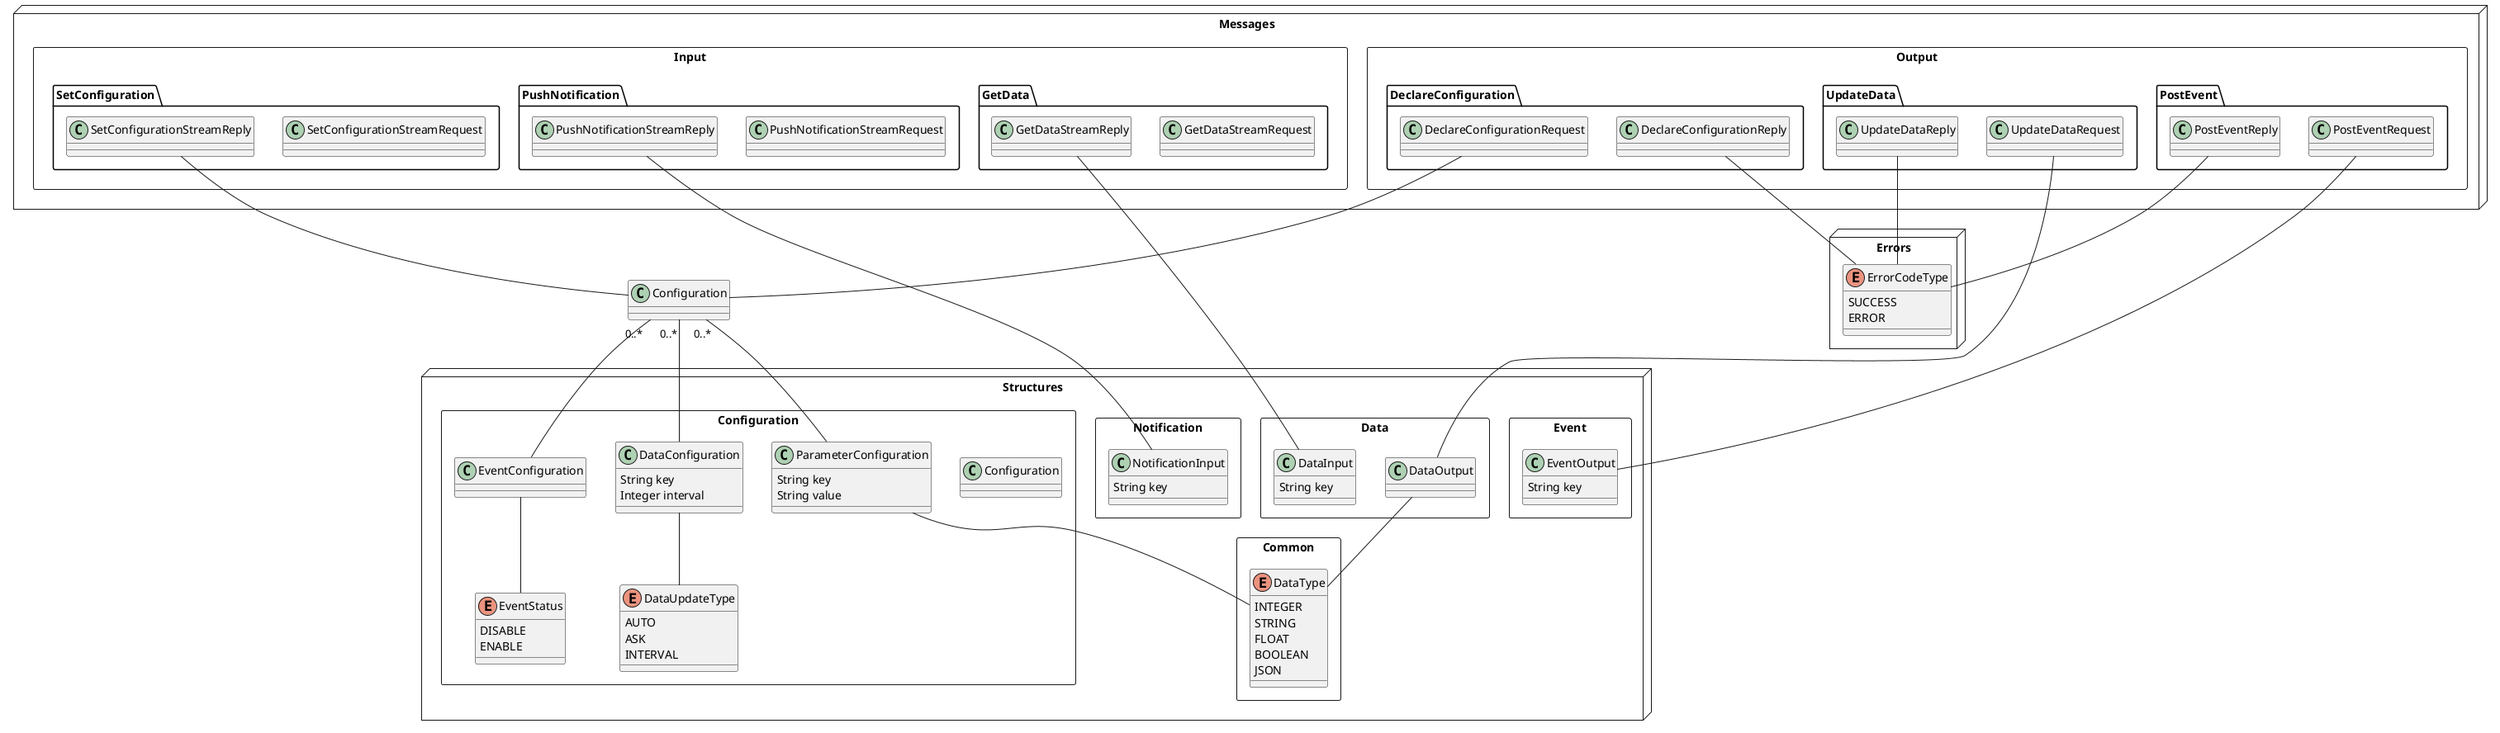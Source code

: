 @startuml

package Messages <<node>> {
    package Input <<rectangle>> {
        package SetConfiguration {
            class SetConfigurationStreamRequest {

            }

            class SetConfigurationStreamReply {

            }
        }

        package PushNotification {
            class PushNotificationStreamRequest {

            }

            class PushNotificationStreamReply {

            }
        }

        package GetData {
            class GetDataStreamRequest {

            }

            class GetDataStreamReply {

            }
        }
    }

    package Output <<rectangle>> {
        package DeclareConfiguration {
            class DeclareConfigurationRequest {

            }

            class DeclareConfigurationReply {

            }
        }

        package UpdateData {
            class UpdateDataRequest {

            }

            class UpdateDataReply {

            }
        }

        package PostEvent {
            class PostEventRequest {

            }

            class PostEventReply {

            }
        }
    }
}

package Structures <<node>> {
    package Notification <<rectangle>> {
        class NotificationInput {
            String key
        }
    }

    package Event <<rectangle>> {
        class EventOutput {
            String key
        }
    }

    package Data <<rectangle>> {
        class DataInput {
            String key
        }

        class DataOutput {

        }
    }

    package Configuration <<rectangle>> {
        class Configuration {

        }

        class DataConfiguration {
            String key
            Integer interval
        }

        enum DataUpdateType {
            AUTO
            ASK
            INTERVAL
        }

        class EventConfiguration {

        }
        
        class ParameterConfiguration {
            String key
            String value
        }

        enum EventStatus {
            DISABLE
            ENABLE
        }
    }

    package Common <<rectangle>> {
        enum DataType {
            INTEGER
            STRING
            FLOAT
            BOOLEAN
            JSON
        }
    }
}


package Errors <<node>> {
    enum ErrorCodeType {
        SUCCESS
        ERROR
    }
}

PushNotificationStreamReply -- NotificationInput

PostEventRequest -- EventOutput

GetDataStreamReply -- DataInput

UpdateDataRequest -- DataOutput

DataOutput -- DataType

DeclareConfigurationRequest-- Configuration

SetConfigurationStreamReply -- Configuration

Configuration "0..*" -- DataConfiguration

Configuration "0..*" -- EventConfiguration

DataConfiguration -- DataUpdateType

EventConfiguration -- EventStatus

Configuration "0..*" -- ParameterConfiguration

ParameterConfiguration -- DataType

DeclareConfigurationReply -- ErrorCodeType

UpdateDataReply -- ErrorCodeType

PostEventReply -- ErrorCodeType

@enduml